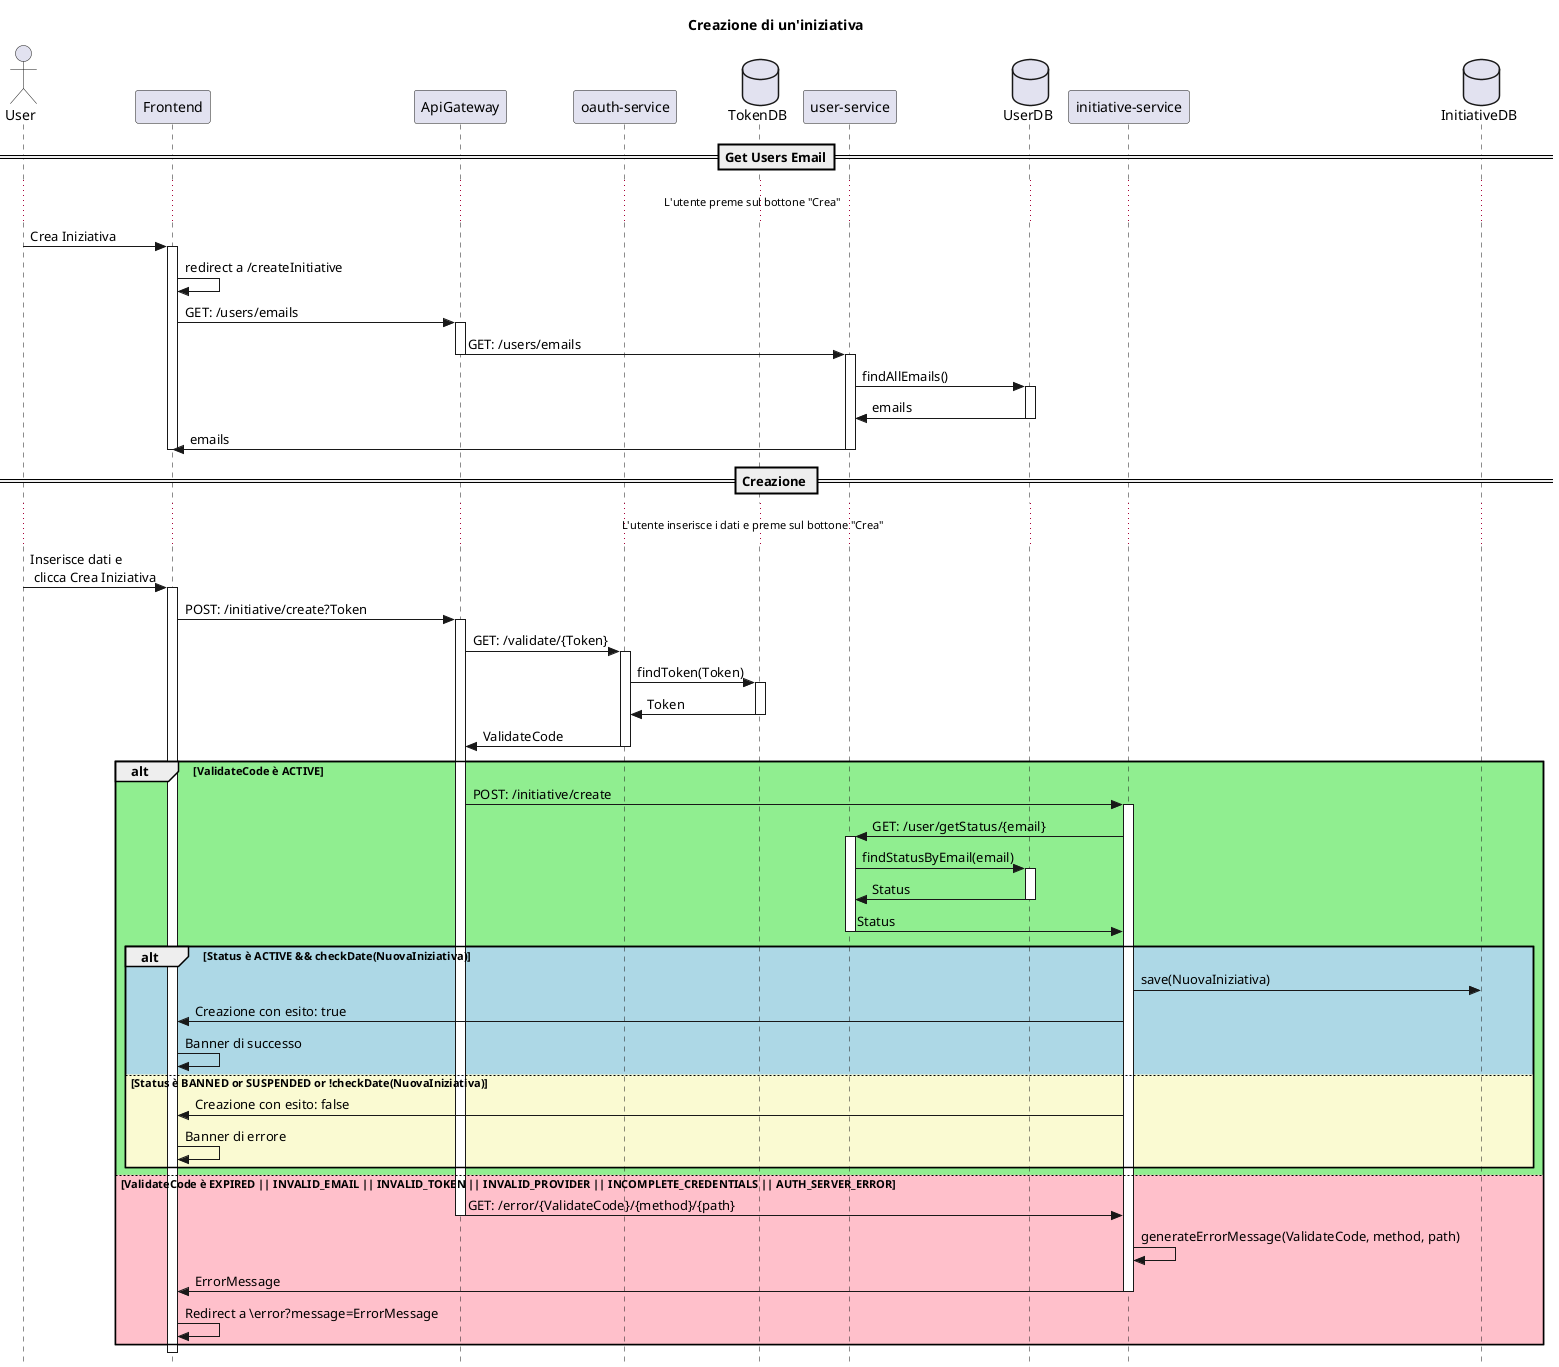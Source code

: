 @startuml
'https://plantuml.com/sequence-diagram

skinparam style strictuml

title Creazione di un'iniziativa

actor User
participant Frontend
participant ApiGateway as api
participant "oauth-service" as oauthS
database "TokenDB" as tokendb
participant "user-service" as userS
database "UserDB" as userdb
participant "initiative-service" as initS
database "InitiativeDB" as initdb

== Get Users Email==
... L'utente preme sul bottone "Crea" ...
User -> Frontend: Crea Iniziativa
activate Frontend
Frontend -> Frontend: redirect a /createInitiative
Frontend -> api: GET: /users/emails
activate api
api->userS: GET: /users/emails
deactivate api
activate userS
userS -> userdb: findAllEmails()
activate userdb
userdb -> userS: emails
deactivate userdb
userS -> Frontend: emails
deactivate userS
deactivate Frontend

== Creazione ==
... L'utente inserisce i dati e preme sul bottone "Crea" ...

User -> Frontend: Inserisce dati e \n clicca Crea Iniziativa
activate Frontend
Frontend -> api: POST: /initiative/create?Token
activate api
api -> oauthS: GET: /validate/{Token}
activate oauthS
oauthS -> tokendb: findToken(Token)
activate tokendb
tokendb -> oauthS: Token
deactivate tokendb
oauthS -> api: ValidateCode
deactivate oauthS

alt #LightGreen ValidateCode è ACTIVE
    api->initS: POST: /initiative/create
    activate initS
    initS-> userS: GET: /user/getStatus/{email}
    activate userS
    userS -> userdb: findStatusByEmail(email)
    activate userdb
    userdb -> userS: Status
    deactivate userdb
    userS -> initS: Status
    deactivate userS

    alt #LightBlue Status è ACTIVE && checkDate(NuovaIniziativa)
        initS -> initdb: save(NuovaIniziativa)
        initS->Frontend: Creazione con esito: true
        Frontend -> Frontend: Banner di successo
    else #LightGoldenRodYellow Status è BANNED or SUSPENDED or !checkDate(NuovaIniziativa)
        initS->Frontend: Creazione con esito: false
        Frontend -> Frontend: Banner di errore
    end
    

else #Pink ValidateCode è EXPIRED || INVALID_EMAIL || INVALID_TOKEN || INVALID_PROVIDER || INCOMPLETE_CREDENTIALS || AUTH_SERVER_ERROR
    api -> initS: GET: /error/{ValidateCode}/{method}/{path}
    deactivate api
    initS -> initS: generateErrorMessage(ValidateCode, method, path)
    initS -> Frontend: ErrorMessage
    deactivate initS
    Frontend -> Frontend: Redirect a \error?message=ErrorMessage
end

@enduml
